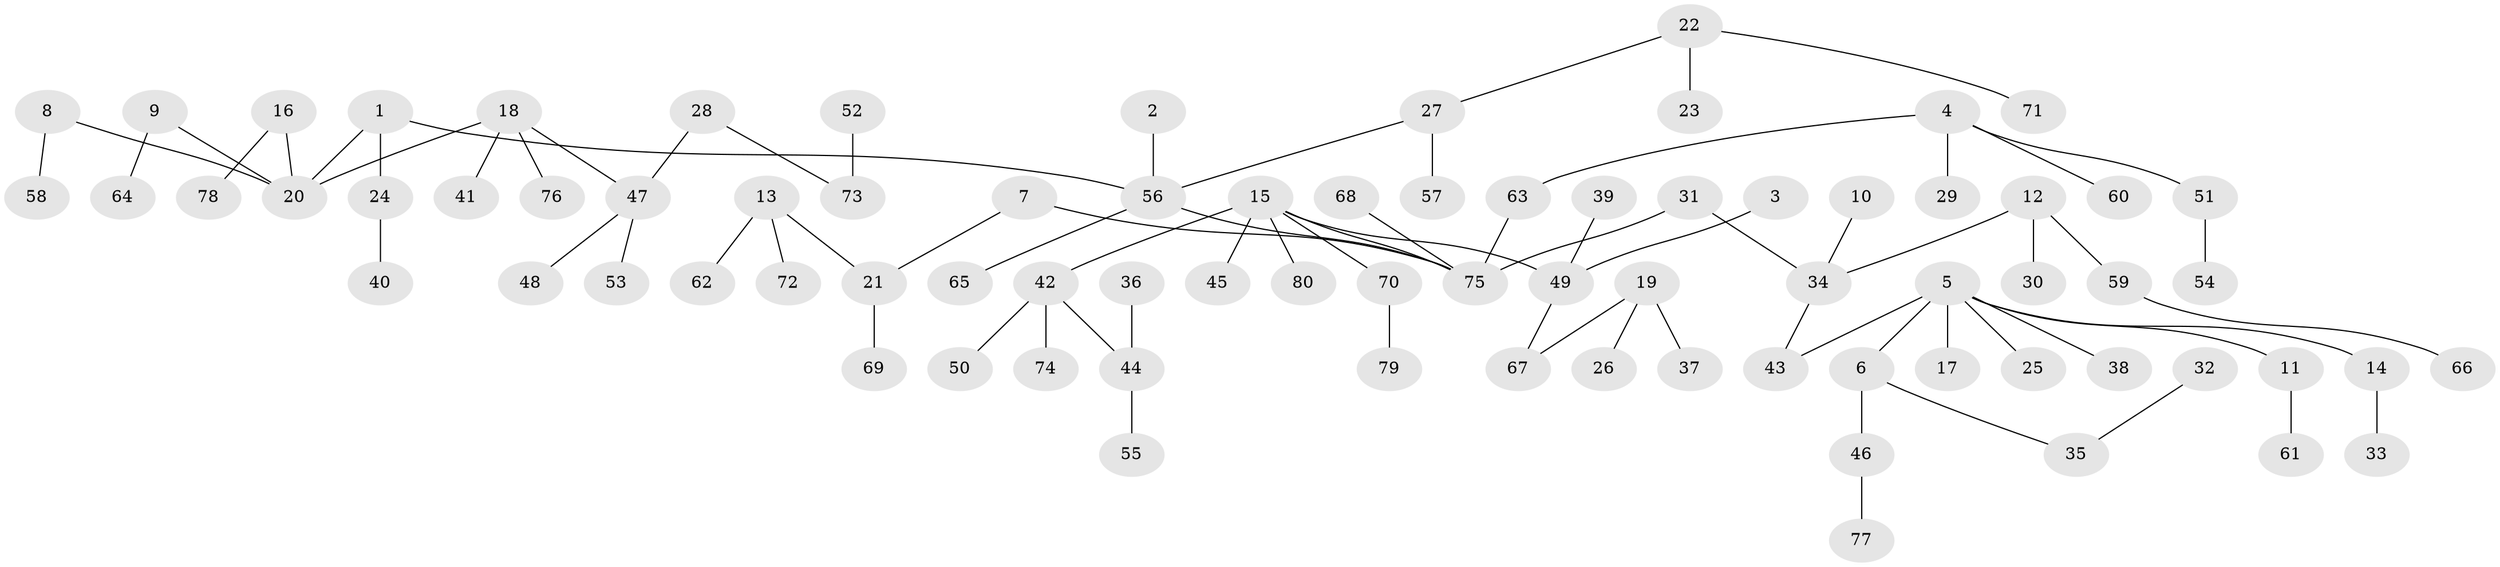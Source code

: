 // original degree distribution, {6: 0.017699115044247787, 7: 0.02654867256637168, 3: 0.11504424778761062, 1: 0.5575221238938053, 5: 0.04424778761061947, 4: 0.04424778761061947, 2: 0.19469026548672566}
// Generated by graph-tools (version 1.1) at 2025/37/03/04/25 23:37:27]
// undirected, 80 vertices, 79 edges
graph export_dot {
  node [color=gray90,style=filled];
  1;
  2;
  3;
  4;
  5;
  6;
  7;
  8;
  9;
  10;
  11;
  12;
  13;
  14;
  15;
  16;
  17;
  18;
  19;
  20;
  21;
  22;
  23;
  24;
  25;
  26;
  27;
  28;
  29;
  30;
  31;
  32;
  33;
  34;
  35;
  36;
  37;
  38;
  39;
  40;
  41;
  42;
  43;
  44;
  45;
  46;
  47;
  48;
  49;
  50;
  51;
  52;
  53;
  54;
  55;
  56;
  57;
  58;
  59;
  60;
  61;
  62;
  63;
  64;
  65;
  66;
  67;
  68;
  69;
  70;
  71;
  72;
  73;
  74;
  75;
  76;
  77;
  78;
  79;
  80;
  1 -- 20 [weight=1.0];
  1 -- 24 [weight=1.0];
  1 -- 56 [weight=1.0];
  2 -- 56 [weight=1.0];
  3 -- 49 [weight=1.0];
  4 -- 29 [weight=1.0];
  4 -- 51 [weight=1.0];
  4 -- 60 [weight=1.0];
  4 -- 63 [weight=1.0];
  5 -- 6 [weight=1.0];
  5 -- 11 [weight=1.0];
  5 -- 14 [weight=1.0];
  5 -- 17 [weight=1.0];
  5 -- 25 [weight=1.0];
  5 -- 38 [weight=1.0];
  5 -- 43 [weight=1.0];
  6 -- 35 [weight=1.0];
  6 -- 46 [weight=1.0];
  7 -- 21 [weight=1.0];
  7 -- 75 [weight=1.0];
  8 -- 20 [weight=1.0];
  8 -- 58 [weight=1.0];
  9 -- 20 [weight=1.0];
  9 -- 64 [weight=1.0];
  10 -- 34 [weight=1.0];
  11 -- 61 [weight=1.0];
  12 -- 30 [weight=1.0];
  12 -- 34 [weight=1.0];
  12 -- 59 [weight=1.0];
  13 -- 21 [weight=1.0];
  13 -- 62 [weight=1.0];
  13 -- 72 [weight=1.0];
  14 -- 33 [weight=1.0];
  15 -- 42 [weight=1.0];
  15 -- 45 [weight=1.0];
  15 -- 49 [weight=1.0];
  15 -- 70 [weight=1.0];
  15 -- 75 [weight=1.0];
  15 -- 80 [weight=1.0];
  16 -- 20 [weight=1.0];
  16 -- 78 [weight=1.0];
  18 -- 20 [weight=1.0];
  18 -- 41 [weight=1.0];
  18 -- 47 [weight=1.0];
  18 -- 76 [weight=1.0];
  19 -- 26 [weight=1.0];
  19 -- 37 [weight=1.0];
  19 -- 67 [weight=1.0];
  21 -- 69 [weight=1.0];
  22 -- 23 [weight=1.0];
  22 -- 27 [weight=1.0];
  22 -- 71 [weight=1.0];
  24 -- 40 [weight=1.0];
  27 -- 56 [weight=1.0];
  27 -- 57 [weight=1.0];
  28 -- 47 [weight=1.0];
  28 -- 73 [weight=1.0];
  31 -- 34 [weight=1.0];
  31 -- 75 [weight=1.0];
  32 -- 35 [weight=1.0];
  34 -- 43 [weight=1.0];
  36 -- 44 [weight=1.0];
  39 -- 49 [weight=1.0];
  42 -- 44 [weight=1.0];
  42 -- 50 [weight=1.0];
  42 -- 74 [weight=1.0];
  44 -- 55 [weight=1.0];
  46 -- 77 [weight=1.0];
  47 -- 48 [weight=1.0];
  47 -- 53 [weight=1.0];
  49 -- 67 [weight=1.0];
  51 -- 54 [weight=1.0];
  52 -- 73 [weight=1.0];
  56 -- 65 [weight=1.0];
  56 -- 75 [weight=1.0];
  59 -- 66 [weight=1.0];
  63 -- 75 [weight=1.0];
  68 -- 75 [weight=1.0];
  70 -- 79 [weight=1.0];
}
